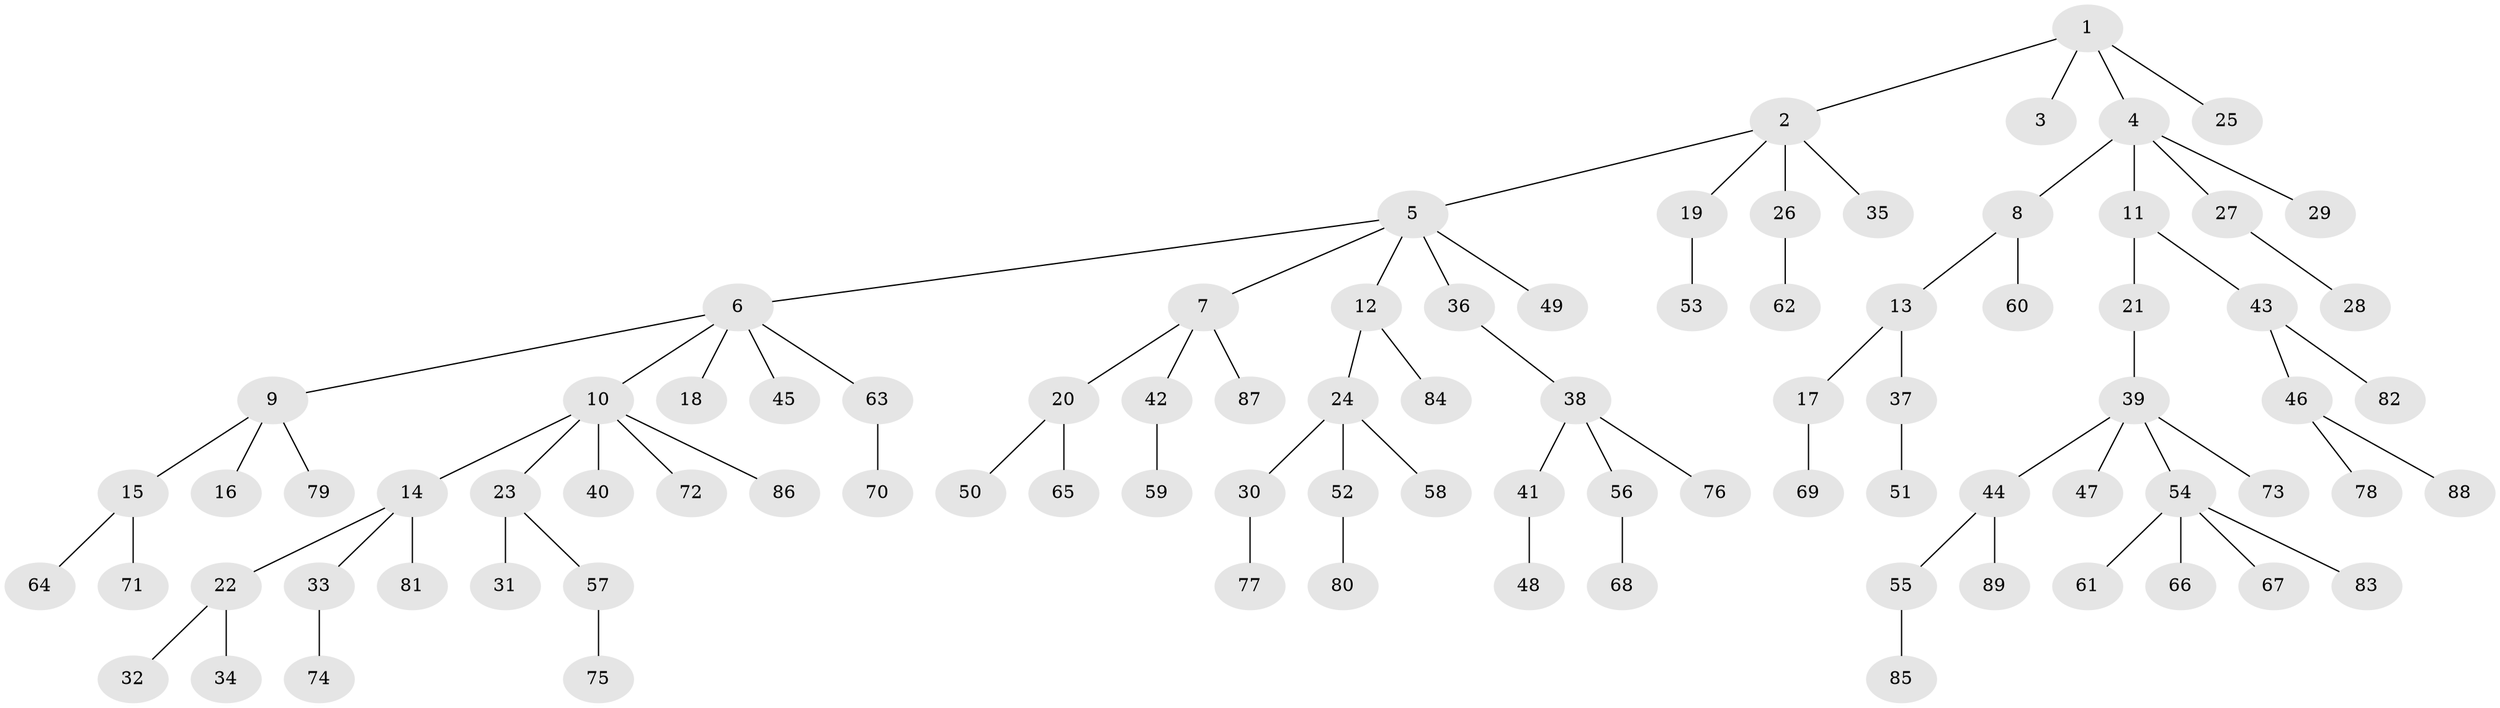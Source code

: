 // coarse degree distribution, {3: 0.09836065573770492, 4: 0.09836065573770492, 1: 0.6229508196721312, 6: 0.01639344262295082, 7: 0.01639344262295082, 5: 0.01639344262295082, 2: 0.11475409836065574, 8: 0.01639344262295082}
// Generated by graph-tools (version 1.1) at 2025/42/03/06/25 10:42:02]
// undirected, 89 vertices, 88 edges
graph export_dot {
graph [start="1"]
  node [color=gray90,style=filled];
  1;
  2;
  3;
  4;
  5;
  6;
  7;
  8;
  9;
  10;
  11;
  12;
  13;
  14;
  15;
  16;
  17;
  18;
  19;
  20;
  21;
  22;
  23;
  24;
  25;
  26;
  27;
  28;
  29;
  30;
  31;
  32;
  33;
  34;
  35;
  36;
  37;
  38;
  39;
  40;
  41;
  42;
  43;
  44;
  45;
  46;
  47;
  48;
  49;
  50;
  51;
  52;
  53;
  54;
  55;
  56;
  57;
  58;
  59;
  60;
  61;
  62;
  63;
  64;
  65;
  66;
  67;
  68;
  69;
  70;
  71;
  72;
  73;
  74;
  75;
  76;
  77;
  78;
  79;
  80;
  81;
  82;
  83;
  84;
  85;
  86;
  87;
  88;
  89;
  1 -- 2;
  1 -- 3;
  1 -- 4;
  1 -- 25;
  2 -- 5;
  2 -- 19;
  2 -- 26;
  2 -- 35;
  4 -- 8;
  4 -- 11;
  4 -- 27;
  4 -- 29;
  5 -- 6;
  5 -- 7;
  5 -- 12;
  5 -- 36;
  5 -- 49;
  6 -- 9;
  6 -- 10;
  6 -- 18;
  6 -- 45;
  6 -- 63;
  7 -- 20;
  7 -- 42;
  7 -- 87;
  8 -- 13;
  8 -- 60;
  9 -- 15;
  9 -- 16;
  9 -- 79;
  10 -- 14;
  10 -- 23;
  10 -- 40;
  10 -- 72;
  10 -- 86;
  11 -- 21;
  11 -- 43;
  12 -- 24;
  12 -- 84;
  13 -- 17;
  13 -- 37;
  14 -- 22;
  14 -- 33;
  14 -- 81;
  15 -- 64;
  15 -- 71;
  17 -- 69;
  19 -- 53;
  20 -- 50;
  20 -- 65;
  21 -- 39;
  22 -- 32;
  22 -- 34;
  23 -- 31;
  23 -- 57;
  24 -- 30;
  24 -- 52;
  24 -- 58;
  26 -- 62;
  27 -- 28;
  30 -- 77;
  33 -- 74;
  36 -- 38;
  37 -- 51;
  38 -- 41;
  38 -- 56;
  38 -- 76;
  39 -- 44;
  39 -- 47;
  39 -- 54;
  39 -- 73;
  41 -- 48;
  42 -- 59;
  43 -- 46;
  43 -- 82;
  44 -- 55;
  44 -- 89;
  46 -- 78;
  46 -- 88;
  52 -- 80;
  54 -- 61;
  54 -- 66;
  54 -- 67;
  54 -- 83;
  55 -- 85;
  56 -- 68;
  57 -- 75;
  63 -- 70;
}
